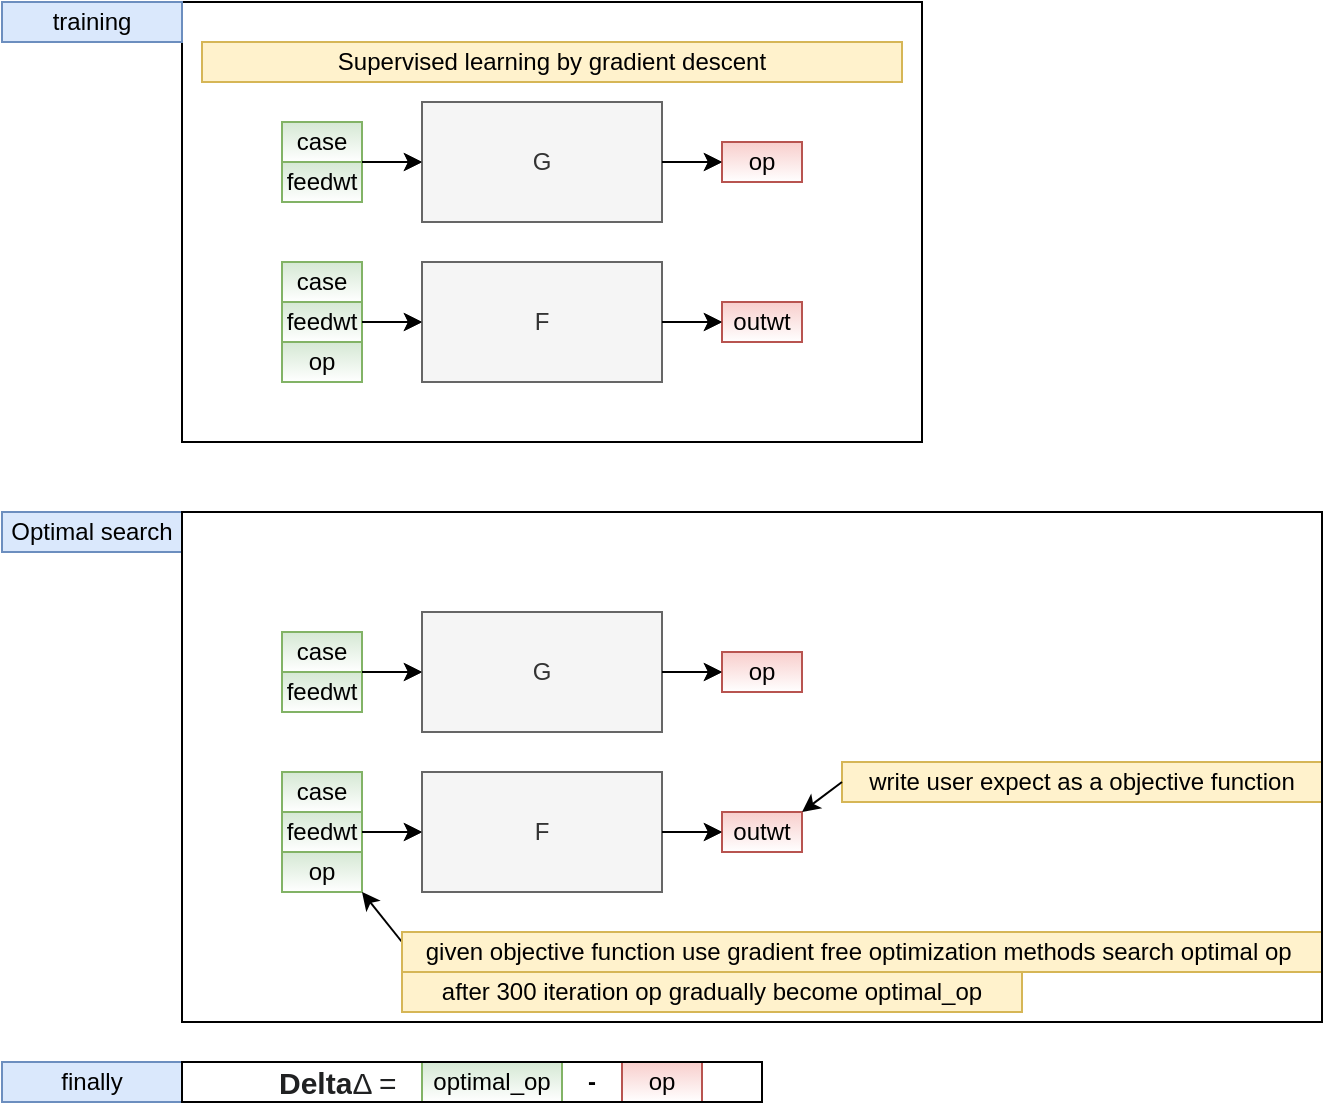 <mxfile version="14.6.1" type="github">
  <diagram id="Fa187jRMULUoXosjQ6cr" name="Page-1">
    <mxGraphModel dx="1422" dy="762" grid="1" gridSize="10" guides="1" tooltips="1" connect="1" arrows="1" fold="1" page="1" pageScale="1" pageWidth="827" pageHeight="1169" math="0" shadow="0">
      <root>
        <mxCell id="0" />
        <mxCell id="1" parent="0" />
        <mxCell id="_ButGwuy-Tsn-mBMwNqR-1" value="F" style="rounded=0;whiteSpace=wrap;html=1;fillColor=#f5f5f5;strokeColor=#666666;fontColor=#333333;" vertex="1" parent="1">
          <mxGeometry x="310" y="240" width="120" height="60" as="geometry" />
        </mxCell>
        <mxCell id="_ButGwuy-Tsn-mBMwNqR-2" value="G" style="rounded=0;whiteSpace=wrap;html=1;fillColor=#f5f5f5;strokeColor=#666666;fontColor=#333333;" vertex="1" parent="1">
          <mxGeometry x="310" y="160" width="120" height="60" as="geometry" />
        </mxCell>
        <mxCell id="_ButGwuy-Tsn-mBMwNqR-3" value="feedwt" style="text;html=1;align=center;verticalAlign=middle;whiteSpace=wrap;rounded=0;fillColor=#d5e8d4;strokeColor=#82b366;gradientColor=#ffffff;" vertex="1" parent="1">
          <mxGeometry x="240" y="190" width="40" height="20" as="geometry" />
        </mxCell>
        <mxCell id="_ButGwuy-Tsn-mBMwNqR-6" value="case" style="text;html=1;align=center;verticalAlign=middle;whiteSpace=wrap;rounded=0;fillColor=#d5e8d4;strokeColor=#82b366;gradientColor=#ffffff;" vertex="1" parent="1">
          <mxGeometry x="240" y="170" width="40" height="20" as="geometry" />
        </mxCell>
        <mxCell id="_ButGwuy-Tsn-mBMwNqR-8" value="" style="endArrow=classic;html=1;exitX=1;exitY=1;exitDx=0;exitDy=0;" edge="1" parent="1" source="_ButGwuy-Tsn-mBMwNqR-6" target="_ButGwuy-Tsn-mBMwNqR-2">
          <mxGeometry width="50" height="50" relative="1" as="geometry">
            <mxPoint x="390" y="420" as="sourcePoint" />
            <mxPoint x="440" y="370" as="targetPoint" />
          </mxGeometry>
        </mxCell>
        <mxCell id="_ButGwuy-Tsn-mBMwNqR-9" value="op" style="text;html=1;align=center;verticalAlign=middle;whiteSpace=wrap;rounded=0;fillColor=#f8cecc;strokeColor=#b85450;gradientColor=#ffffff;" vertex="1" parent="1">
          <mxGeometry x="460" y="180" width="40" height="20" as="geometry" />
        </mxCell>
        <mxCell id="_ButGwuy-Tsn-mBMwNqR-10" value="" style="endArrow=classic;html=1;exitX=1;exitY=0.5;exitDx=0;exitDy=0;entryX=0;entryY=0.5;entryDx=0;entryDy=0;" edge="1" parent="1" source="_ButGwuy-Tsn-mBMwNqR-2" target="_ButGwuy-Tsn-mBMwNqR-9">
          <mxGeometry width="50" height="50" relative="1" as="geometry">
            <mxPoint x="390" y="420" as="sourcePoint" />
            <mxPoint x="440" y="370" as="targetPoint" />
          </mxGeometry>
        </mxCell>
        <mxCell id="_ButGwuy-Tsn-mBMwNqR-12" value="case" style="text;html=1;strokeColor=#82b366;fillColor=#d5e8d4;align=center;verticalAlign=middle;whiteSpace=wrap;rounded=0;gradientColor=#ffffff;" vertex="1" parent="1">
          <mxGeometry x="240" y="240" width="40" height="20" as="geometry" />
        </mxCell>
        <mxCell id="_ButGwuy-Tsn-mBMwNqR-13" value="feedwt" style="text;html=1;strokeColor=#82b366;fillColor=#d5e8d4;align=center;verticalAlign=middle;whiteSpace=wrap;rounded=0;gradientColor=#ffffff;" vertex="1" parent="1">
          <mxGeometry x="240" y="260" width="40" height="20" as="geometry" />
        </mxCell>
        <mxCell id="_ButGwuy-Tsn-mBMwNqR-14" value="op" style="text;html=1;strokeColor=#82b366;fillColor=#d5e8d4;align=center;verticalAlign=middle;whiteSpace=wrap;rounded=0;gradientColor=#ffffff;" vertex="1" parent="1">
          <mxGeometry x="240" y="280" width="40" height="20" as="geometry" />
        </mxCell>
        <mxCell id="_ButGwuy-Tsn-mBMwNqR-16" value="outwt" style="text;html=1;strokeColor=#b85450;fillColor=#f8cecc;align=center;verticalAlign=middle;whiteSpace=wrap;rounded=0;gradientColor=#ffffff;" vertex="1" parent="1">
          <mxGeometry x="460" y="260" width="40" height="20" as="geometry" />
        </mxCell>
        <mxCell id="_ButGwuy-Tsn-mBMwNqR-17" value="" style="endArrow=classic;html=1;exitX=1;exitY=0.5;exitDx=0;exitDy=0;entryX=0;entryY=0.5;entryDx=0;entryDy=0;" edge="1" parent="1" source="_ButGwuy-Tsn-mBMwNqR-1" target="_ButGwuy-Tsn-mBMwNqR-16">
          <mxGeometry width="50" height="50" relative="1" as="geometry">
            <mxPoint x="390" y="420" as="sourcePoint" />
            <mxPoint x="440" y="370" as="targetPoint" />
          </mxGeometry>
        </mxCell>
        <mxCell id="_ButGwuy-Tsn-mBMwNqR-18" value="" style="endArrow=classic;html=1;exitX=1;exitY=0.5;exitDx=0;exitDy=0;" edge="1" parent="1" source="_ButGwuy-Tsn-mBMwNqR-13" target="_ButGwuy-Tsn-mBMwNqR-1">
          <mxGeometry width="50" height="50" relative="1" as="geometry">
            <mxPoint x="390" y="420" as="sourcePoint" />
            <mxPoint x="440" y="370" as="targetPoint" />
          </mxGeometry>
        </mxCell>
        <mxCell id="_ButGwuy-Tsn-mBMwNqR-19" value="Supervised learning by&amp;nbsp;gradient descent" style="text;html=1;strokeColor=#d6b656;fillColor=#fff2cc;align=center;verticalAlign=middle;whiteSpace=wrap;rounded=0;" vertex="1" parent="1">
          <mxGeometry x="200" y="130" width="350" height="20" as="geometry" />
        </mxCell>
        <mxCell id="_ButGwuy-Tsn-mBMwNqR-20" value="" style="rounded=0;whiteSpace=wrap;html=1;strokeColor=#000000;gradientColor=#ffffff;fillColor=none;" vertex="1" parent="1">
          <mxGeometry x="190" y="110" width="370" height="220" as="geometry" />
        </mxCell>
        <mxCell id="_ButGwuy-Tsn-mBMwNqR-21" value="train" style="text;html=1;strokeColor=#6c8ebf;fillColor=#dae8fc;align=center;verticalAlign=middle;whiteSpace=wrap;rounded=0;" vertex="1" parent="1">
          <mxGeometry x="150" y="110" width="40" height="20" as="geometry" />
        </mxCell>
        <mxCell id="_ButGwuy-Tsn-mBMwNqR-24" value="F" style="rounded=0;whiteSpace=wrap;html=1;fillColor=#f5f5f5;strokeColor=#666666;fontColor=#333333;" vertex="1" parent="1">
          <mxGeometry x="310" y="240" width="120" height="60" as="geometry" />
        </mxCell>
        <mxCell id="_ButGwuy-Tsn-mBMwNqR-25" value="G" style="rounded=0;whiteSpace=wrap;html=1;fillColor=#f5f5f5;strokeColor=#666666;fontColor=#333333;" vertex="1" parent="1">
          <mxGeometry x="310" y="160" width="120" height="60" as="geometry" />
        </mxCell>
        <mxCell id="_ButGwuy-Tsn-mBMwNqR-26" value="feedwt" style="text;html=1;align=center;verticalAlign=middle;whiteSpace=wrap;rounded=0;fillColor=#d5e8d4;strokeColor=#82b366;gradientColor=#ffffff;" vertex="1" parent="1">
          <mxGeometry x="240" y="190" width="40" height="20" as="geometry" />
        </mxCell>
        <mxCell id="_ButGwuy-Tsn-mBMwNqR-27" value="case" style="text;html=1;align=center;verticalAlign=middle;whiteSpace=wrap;rounded=0;fillColor=#d5e8d4;strokeColor=#82b366;gradientColor=#ffffff;" vertex="1" parent="1">
          <mxGeometry x="240" y="170" width="40" height="20" as="geometry" />
        </mxCell>
        <mxCell id="_ButGwuy-Tsn-mBMwNqR-28" value="" style="endArrow=classic;html=1;exitX=1;exitY=1;exitDx=0;exitDy=0;" edge="1" parent="1" source="_ButGwuy-Tsn-mBMwNqR-27" target="_ButGwuy-Tsn-mBMwNqR-25">
          <mxGeometry width="50" height="50" relative="1" as="geometry">
            <mxPoint x="390" y="420" as="sourcePoint" />
            <mxPoint x="440" y="370" as="targetPoint" />
          </mxGeometry>
        </mxCell>
        <mxCell id="_ButGwuy-Tsn-mBMwNqR-29" value="op" style="text;html=1;align=center;verticalAlign=middle;whiteSpace=wrap;rounded=0;fillColor=#f8cecc;strokeColor=#b85450;gradientColor=#ffffff;" vertex="1" parent="1">
          <mxGeometry x="460" y="180" width="40" height="20" as="geometry" />
        </mxCell>
        <mxCell id="_ButGwuy-Tsn-mBMwNqR-30" value="" style="endArrow=classic;html=1;exitX=1;exitY=0.5;exitDx=0;exitDy=0;entryX=0;entryY=0.5;entryDx=0;entryDy=0;" edge="1" parent="1" source="_ButGwuy-Tsn-mBMwNqR-25" target="_ButGwuy-Tsn-mBMwNqR-29">
          <mxGeometry width="50" height="50" relative="1" as="geometry">
            <mxPoint x="390" y="420" as="sourcePoint" />
            <mxPoint x="440" y="370" as="targetPoint" />
          </mxGeometry>
        </mxCell>
        <mxCell id="_ButGwuy-Tsn-mBMwNqR-31" value="case" style="text;html=1;strokeColor=#82b366;fillColor=#d5e8d4;align=center;verticalAlign=middle;whiteSpace=wrap;rounded=0;gradientColor=#ffffff;" vertex="1" parent="1">
          <mxGeometry x="240" y="240" width="40" height="20" as="geometry" />
        </mxCell>
        <mxCell id="_ButGwuy-Tsn-mBMwNqR-32" value="feedwt" style="text;html=1;strokeColor=#82b366;fillColor=#d5e8d4;align=center;verticalAlign=middle;whiteSpace=wrap;rounded=0;gradientColor=#ffffff;" vertex="1" parent="1">
          <mxGeometry x="240" y="260" width="40" height="20" as="geometry" />
        </mxCell>
        <mxCell id="_ButGwuy-Tsn-mBMwNqR-33" value="op" style="text;html=1;strokeColor=#82b366;fillColor=#d5e8d4;align=center;verticalAlign=middle;whiteSpace=wrap;rounded=0;gradientColor=#ffffff;" vertex="1" parent="1">
          <mxGeometry x="240" y="280" width="40" height="20" as="geometry" />
        </mxCell>
        <mxCell id="_ButGwuy-Tsn-mBMwNqR-34" value="outwt" style="text;html=1;strokeColor=#b85450;fillColor=#f8cecc;align=center;verticalAlign=middle;whiteSpace=wrap;rounded=0;gradientColor=#ffffff;" vertex="1" parent="1">
          <mxGeometry x="460" y="260" width="40" height="20" as="geometry" />
        </mxCell>
        <mxCell id="_ButGwuy-Tsn-mBMwNqR-35" value="" style="endArrow=classic;html=1;exitX=1;exitY=0.5;exitDx=0;exitDy=0;entryX=0;entryY=0.5;entryDx=0;entryDy=0;" edge="1" parent="1" source="_ButGwuy-Tsn-mBMwNqR-24" target="_ButGwuy-Tsn-mBMwNqR-34">
          <mxGeometry width="50" height="50" relative="1" as="geometry">
            <mxPoint x="390" y="420" as="sourcePoint" />
            <mxPoint x="440" y="370" as="targetPoint" />
          </mxGeometry>
        </mxCell>
        <mxCell id="_ButGwuy-Tsn-mBMwNqR-36" value="" style="endArrow=classic;html=1;exitX=1;exitY=0.5;exitDx=0;exitDy=0;" edge="1" parent="1" source="_ButGwuy-Tsn-mBMwNqR-32" target="_ButGwuy-Tsn-mBMwNqR-24">
          <mxGeometry width="50" height="50" relative="1" as="geometry">
            <mxPoint x="390" y="420" as="sourcePoint" />
            <mxPoint x="440" y="370" as="targetPoint" />
          </mxGeometry>
        </mxCell>
        <mxCell id="_ButGwuy-Tsn-mBMwNqR-37" value="Supervised learning by&amp;nbsp;gradient descent" style="text;html=1;strokeColor=#d6b656;fillColor=#fff2cc;align=center;verticalAlign=middle;whiteSpace=wrap;rounded=0;" vertex="1" parent="1">
          <mxGeometry x="200" y="130" width="350" height="20" as="geometry" />
        </mxCell>
        <mxCell id="_ButGwuy-Tsn-mBMwNqR-38" value="" style="rounded=0;whiteSpace=wrap;html=1;strokeColor=#000000;gradientColor=#ffffff;fillColor=none;" vertex="1" parent="1">
          <mxGeometry x="190" y="110" width="370" height="220" as="geometry" />
        </mxCell>
        <mxCell id="_ButGwuy-Tsn-mBMwNqR-39" value="training" style="text;html=1;strokeColor=#6c8ebf;fillColor=#dae8fc;align=center;verticalAlign=middle;whiteSpace=wrap;rounded=0;" vertex="1" parent="1">
          <mxGeometry x="100" y="110" width="90" height="20" as="geometry" />
        </mxCell>
        <mxCell id="_ButGwuy-Tsn-mBMwNqR-40" value="F" style="rounded=0;whiteSpace=wrap;html=1;fillColor=#f5f5f5;strokeColor=#666666;fontColor=#333333;" vertex="1" parent="1">
          <mxGeometry x="310" y="495" width="120" height="60" as="geometry" />
        </mxCell>
        <mxCell id="_ButGwuy-Tsn-mBMwNqR-41" value="G" style="rounded=0;whiteSpace=wrap;html=1;fillColor=#f5f5f5;strokeColor=#666666;fontColor=#333333;" vertex="1" parent="1">
          <mxGeometry x="310" y="415" width="120" height="60" as="geometry" />
        </mxCell>
        <mxCell id="_ButGwuy-Tsn-mBMwNqR-42" value="feedwt" style="text;html=1;align=center;verticalAlign=middle;whiteSpace=wrap;rounded=0;fillColor=#d5e8d4;strokeColor=#82b366;gradientColor=#ffffff;" vertex="1" parent="1">
          <mxGeometry x="240" y="445" width="40" height="20" as="geometry" />
        </mxCell>
        <mxCell id="_ButGwuy-Tsn-mBMwNqR-43" value="case" style="text;html=1;align=center;verticalAlign=middle;whiteSpace=wrap;rounded=0;fillColor=#d5e8d4;strokeColor=#82b366;gradientColor=#ffffff;" vertex="1" parent="1">
          <mxGeometry x="240" y="425" width="40" height="20" as="geometry" />
        </mxCell>
        <mxCell id="_ButGwuy-Tsn-mBMwNqR-44" value="" style="endArrow=classic;html=1;exitX=1;exitY=1;exitDx=0;exitDy=0;" edge="1" parent="1" source="_ButGwuy-Tsn-mBMwNqR-43" target="_ButGwuy-Tsn-mBMwNqR-41">
          <mxGeometry width="50" height="50" relative="1" as="geometry">
            <mxPoint x="390" y="675" as="sourcePoint" />
            <mxPoint x="440" y="625" as="targetPoint" />
          </mxGeometry>
        </mxCell>
        <mxCell id="_ButGwuy-Tsn-mBMwNqR-45" value="op" style="text;html=1;align=center;verticalAlign=middle;whiteSpace=wrap;rounded=0;fillColor=#f8cecc;strokeColor=#b85450;gradientColor=#ffffff;" vertex="1" parent="1">
          <mxGeometry x="460" y="435" width="40" height="20" as="geometry" />
        </mxCell>
        <mxCell id="_ButGwuy-Tsn-mBMwNqR-46" value="" style="endArrow=classic;html=1;exitX=1;exitY=0.5;exitDx=0;exitDy=0;entryX=0;entryY=0.5;entryDx=0;entryDy=0;" edge="1" parent="1" source="_ButGwuy-Tsn-mBMwNqR-41" target="_ButGwuy-Tsn-mBMwNqR-45">
          <mxGeometry width="50" height="50" relative="1" as="geometry">
            <mxPoint x="390" y="675" as="sourcePoint" />
            <mxPoint x="440" y="625" as="targetPoint" />
          </mxGeometry>
        </mxCell>
        <mxCell id="_ButGwuy-Tsn-mBMwNqR-47" value="case" style="text;html=1;strokeColor=#82b366;fillColor=#d5e8d4;align=center;verticalAlign=middle;whiteSpace=wrap;rounded=0;gradientColor=#ffffff;" vertex="1" parent="1">
          <mxGeometry x="240" y="495" width="40" height="20" as="geometry" />
        </mxCell>
        <mxCell id="_ButGwuy-Tsn-mBMwNqR-48" value="feedwt" style="text;html=1;strokeColor=#82b366;fillColor=#d5e8d4;align=center;verticalAlign=middle;whiteSpace=wrap;rounded=0;gradientColor=#ffffff;" vertex="1" parent="1">
          <mxGeometry x="240" y="515" width="40" height="20" as="geometry" />
        </mxCell>
        <mxCell id="_ButGwuy-Tsn-mBMwNqR-49" value="op" style="text;html=1;strokeColor=#82b366;fillColor=#d5e8d4;align=center;verticalAlign=middle;whiteSpace=wrap;rounded=0;gradientColor=#ffffff;" vertex="1" parent="1">
          <mxGeometry x="240" y="535" width="40" height="20" as="geometry" />
        </mxCell>
        <mxCell id="_ButGwuy-Tsn-mBMwNqR-50" value="outwt" style="text;html=1;strokeColor=#b85450;fillColor=#f8cecc;align=center;verticalAlign=middle;whiteSpace=wrap;rounded=0;gradientColor=#ffffff;" vertex="1" parent="1">
          <mxGeometry x="460" y="515" width="40" height="20" as="geometry" />
        </mxCell>
        <mxCell id="_ButGwuy-Tsn-mBMwNqR-51" value="" style="endArrow=classic;html=1;exitX=1;exitY=0.5;exitDx=0;exitDy=0;entryX=0;entryY=0.5;entryDx=0;entryDy=0;" edge="1" parent="1" source="_ButGwuy-Tsn-mBMwNqR-40" target="_ButGwuy-Tsn-mBMwNqR-50">
          <mxGeometry width="50" height="50" relative="1" as="geometry">
            <mxPoint x="390" y="675" as="sourcePoint" />
            <mxPoint x="440" y="625" as="targetPoint" />
          </mxGeometry>
        </mxCell>
        <mxCell id="_ButGwuy-Tsn-mBMwNqR-52" value="" style="endArrow=classic;html=1;exitX=1;exitY=0.5;exitDx=0;exitDy=0;" edge="1" parent="1" source="_ButGwuy-Tsn-mBMwNqR-48" target="_ButGwuy-Tsn-mBMwNqR-40">
          <mxGeometry width="50" height="50" relative="1" as="geometry">
            <mxPoint x="390" y="675" as="sourcePoint" />
            <mxPoint x="440" y="625" as="targetPoint" />
          </mxGeometry>
        </mxCell>
        <mxCell id="_ButGwuy-Tsn-mBMwNqR-55" value="train" style="text;html=1;strokeColor=#6c8ebf;fillColor=#dae8fc;align=center;verticalAlign=middle;whiteSpace=wrap;rounded=0;" vertex="1" parent="1">
          <mxGeometry x="150" y="365" width="40" height="20" as="geometry" />
        </mxCell>
        <mxCell id="_ButGwuy-Tsn-mBMwNqR-56" value="F" style="rounded=0;whiteSpace=wrap;html=1;fillColor=#f5f5f5;strokeColor=#666666;fontColor=#333333;" vertex="1" parent="1">
          <mxGeometry x="310" y="495" width="120" height="60" as="geometry" />
        </mxCell>
        <mxCell id="_ButGwuy-Tsn-mBMwNqR-57" value="G" style="rounded=0;whiteSpace=wrap;html=1;fillColor=#f5f5f5;strokeColor=#666666;fontColor=#333333;" vertex="1" parent="1">
          <mxGeometry x="310" y="415" width="120" height="60" as="geometry" />
        </mxCell>
        <mxCell id="_ButGwuy-Tsn-mBMwNqR-58" value="feedwt" style="text;html=1;align=center;verticalAlign=middle;whiteSpace=wrap;rounded=0;fillColor=#d5e8d4;strokeColor=#82b366;gradientColor=#ffffff;" vertex="1" parent="1">
          <mxGeometry x="240" y="445" width="40" height="20" as="geometry" />
        </mxCell>
        <mxCell id="_ButGwuy-Tsn-mBMwNqR-59" value="case" style="text;html=1;align=center;verticalAlign=middle;whiteSpace=wrap;rounded=0;fillColor=#d5e8d4;strokeColor=#82b366;gradientColor=#ffffff;" vertex="1" parent="1">
          <mxGeometry x="240" y="425" width="40" height="20" as="geometry" />
        </mxCell>
        <mxCell id="_ButGwuy-Tsn-mBMwNqR-60" value="" style="endArrow=classic;html=1;exitX=1;exitY=1;exitDx=0;exitDy=0;" edge="1" parent="1" source="_ButGwuy-Tsn-mBMwNqR-59" target="_ButGwuy-Tsn-mBMwNqR-57">
          <mxGeometry width="50" height="50" relative="1" as="geometry">
            <mxPoint x="390" y="675" as="sourcePoint" />
            <mxPoint x="440" y="625" as="targetPoint" />
          </mxGeometry>
        </mxCell>
        <mxCell id="_ButGwuy-Tsn-mBMwNqR-61" value="op" style="text;html=1;align=center;verticalAlign=middle;whiteSpace=wrap;rounded=0;fillColor=#f8cecc;strokeColor=#b85450;gradientColor=#ffffff;" vertex="1" parent="1">
          <mxGeometry x="460" y="435" width="40" height="20" as="geometry" />
        </mxCell>
        <mxCell id="_ButGwuy-Tsn-mBMwNqR-62" value="" style="endArrow=classic;html=1;exitX=1;exitY=0.5;exitDx=0;exitDy=0;entryX=0;entryY=0.5;entryDx=0;entryDy=0;" edge="1" parent="1" source="_ButGwuy-Tsn-mBMwNqR-57" target="_ButGwuy-Tsn-mBMwNqR-61">
          <mxGeometry width="50" height="50" relative="1" as="geometry">
            <mxPoint x="390" y="675" as="sourcePoint" />
            <mxPoint x="440" y="625" as="targetPoint" />
          </mxGeometry>
        </mxCell>
        <mxCell id="_ButGwuy-Tsn-mBMwNqR-63" value="case" style="text;html=1;strokeColor=#82b366;fillColor=#d5e8d4;align=center;verticalAlign=middle;whiteSpace=wrap;rounded=0;gradientColor=#ffffff;" vertex="1" parent="1">
          <mxGeometry x="240" y="495" width="40" height="20" as="geometry" />
        </mxCell>
        <mxCell id="_ButGwuy-Tsn-mBMwNqR-64" value="feedwt" style="text;html=1;strokeColor=#82b366;fillColor=#d5e8d4;align=center;verticalAlign=middle;whiteSpace=wrap;rounded=0;gradientColor=#ffffff;" vertex="1" parent="1">
          <mxGeometry x="240" y="515" width="40" height="20" as="geometry" />
        </mxCell>
        <mxCell id="_ButGwuy-Tsn-mBMwNqR-65" value="op" style="text;html=1;strokeColor=#82b366;fillColor=#d5e8d4;align=center;verticalAlign=middle;whiteSpace=wrap;rounded=0;gradientColor=#ffffff;" vertex="1" parent="1">
          <mxGeometry x="240" y="535" width="40" height="20" as="geometry" />
        </mxCell>
        <mxCell id="_ButGwuy-Tsn-mBMwNqR-66" value="outwt" style="text;html=1;strokeColor=#b85450;fillColor=#f8cecc;align=center;verticalAlign=middle;whiteSpace=wrap;rounded=0;gradientColor=#ffffff;" vertex="1" parent="1">
          <mxGeometry x="460" y="515" width="40" height="20" as="geometry" />
        </mxCell>
        <mxCell id="_ButGwuy-Tsn-mBMwNqR-67" value="" style="endArrow=classic;html=1;exitX=1;exitY=0.5;exitDx=0;exitDy=0;entryX=0;entryY=0.5;entryDx=0;entryDy=0;" edge="1" parent="1" source="_ButGwuy-Tsn-mBMwNqR-56" target="_ButGwuy-Tsn-mBMwNqR-66">
          <mxGeometry width="50" height="50" relative="1" as="geometry">
            <mxPoint x="390" y="675" as="sourcePoint" />
            <mxPoint x="440" y="625" as="targetPoint" />
          </mxGeometry>
        </mxCell>
        <mxCell id="_ButGwuy-Tsn-mBMwNqR-68" value="" style="endArrow=classic;html=1;exitX=1;exitY=0.5;exitDx=0;exitDy=0;" edge="1" parent="1" source="_ButGwuy-Tsn-mBMwNqR-64" target="_ButGwuy-Tsn-mBMwNqR-56">
          <mxGeometry width="50" height="50" relative="1" as="geometry">
            <mxPoint x="390" y="675" as="sourcePoint" />
            <mxPoint x="440" y="625" as="targetPoint" />
          </mxGeometry>
        </mxCell>
        <mxCell id="_ButGwuy-Tsn-mBMwNqR-71" value="Optimal search" style="text;html=1;strokeColor=#6c8ebf;fillColor=#dae8fc;align=center;verticalAlign=middle;whiteSpace=wrap;rounded=0;" vertex="1" parent="1">
          <mxGeometry x="100" y="365" width="90" height="20" as="geometry" />
        </mxCell>
        <mxCell id="_ButGwuy-Tsn-mBMwNqR-72" value="write user&amp;nbsp;expect as a&amp;nbsp;objective function" style="text;html=1;strokeColor=#d6b656;fillColor=#fff2cc;align=center;verticalAlign=middle;whiteSpace=wrap;rounded=0;" vertex="1" parent="1">
          <mxGeometry x="520" y="490" width="240" height="20" as="geometry" />
        </mxCell>
        <mxCell id="_ButGwuy-Tsn-mBMwNqR-73" value="" style="endArrow=classic;html=1;entryX=1;entryY=0;entryDx=0;entryDy=0;exitX=0;exitY=0.5;exitDx=0;exitDy=0;" edge="1" parent="1" source="_ButGwuy-Tsn-mBMwNqR-72" target="_ButGwuy-Tsn-mBMwNqR-66">
          <mxGeometry width="50" height="50" relative="1" as="geometry">
            <mxPoint x="390" y="370" as="sourcePoint" />
            <mxPoint x="440" y="320" as="targetPoint" />
          </mxGeometry>
        </mxCell>
        <mxCell id="_ButGwuy-Tsn-mBMwNqR-74" value="" style="endArrow=classic;html=1;entryX=1;entryY=1;entryDx=0;entryDy=0;" edge="1" parent="1" target="_ButGwuy-Tsn-mBMwNqR-65">
          <mxGeometry width="50" height="50" relative="1" as="geometry">
            <mxPoint x="300" y="580" as="sourcePoint" />
            <mxPoint x="440" y="320" as="targetPoint" />
          </mxGeometry>
        </mxCell>
        <mxCell id="_ButGwuy-Tsn-mBMwNqR-75" value="given objective function use gradient free optimization methods search&amp;nbsp;optimal op&amp;nbsp;" style="text;html=1;strokeColor=#d6b656;fillColor=#fff2cc;align=center;verticalAlign=middle;whiteSpace=wrap;rounded=0;" vertex="1" parent="1">
          <mxGeometry x="300" y="575" width="460" height="20" as="geometry" />
        </mxCell>
        <mxCell id="_ButGwuy-Tsn-mBMwNqR-76" value="" style="rounded=0;whiteSpace=wrap;html=1;strokeColor=#000000;fillColor=none;gradientColor=#ffffff;" vertex="1" parent="1">
          <mxGeometry x="190" y="365" width="570" height="255" as="geometry" />
        </mxCell>
        <mxCell id="_ButGwuy-Tsn-mBMwNqR-78" value="&lt;span lang=&quot;en&quot; style=&quot;color: rgb(32 , 33 , 34) ; font-family: sans-serif ; font-size: 15.008px ; background-color: rgb(255 , 255 , 255)&quot;&gt;&lt;b&gt;Delta&lt;/b&gt;&lt;/span&gt;&lt;span style=&quot;color: rgb(32 , 33 , 34) ; font-family: sans-serif ; font-size: 15.008px ; background-color: rgb(255 , 255 , 255)&quot;&gt;Δ =&amp;nbsp;&lt;/span&gt;" style="text;html=1;align=center;verticalAlign=middle;whiteSpace=wrap;rounded=0;" vertex="1" parent="1">
          <mxGeometry x="210" y="640" width="120" height="20" as="geometry" />
        </mxCell>
        <mxCell id="_ButGwuy-Tsn-mBMwNqR-79" value="optimal_op" style="text;html=1;strokeColor=#82b366;fillColor=#d5e8d4;align=center;verticalAlign=middle;whiteSpace=wrap;rounded=0;gradientColor=#ffffff;" vertex="1" parent="1">
          <mxGeometry x="310" y="640" width="70" height="20" as="geometry" />
        </mxCell>
        <mxCell id="_ButGwuy-Tsn-mBMwNqR-80" value="&lt;b&gt;-&lt;/b&gt;" style="text;html=1;strokeColor=none;fillColor=none;align=center;verticalAlign=middle;whiteSpace=wrap;rounded=0;fontColor=#000000;" vertex="1" parent="1">
          <mxGeometry x="380" y="640" width="30" height="20" as="geometry" />
        </mxCell>
        <mxCell id="_ButGwuy-Tsn-mBMwNqR-81" value="op" style="text;html=1;strokeColor=#b85450;fillColor=#f8cecc;align=center;verticalAlign=middle;whiteSpace=wrap;rounded=0;gradientColor=#ffffff;" vertex="1" parent="1">
          <mxGeometry x="410" y="640" width="40" height="20" as="geometry" />
        </mxCell>
        <mxCell id="_ButGwuy-Tsn-mBMwNqR-83" value="after 300&amp;nbsp;iteration op gradually become optimal_op" style="text;html=1;strokeColor=#d6b656;fillColor=#fff2cc;align=center;verticalAlign=middle;whiteSpace=wrap;rounded=0;" vertex="1" parent="1">
          <mxGeometry x="300" y="595" width="310" height="20" as="geometry" />
        </mxCell>
        <mxCell id="_ButGwuy-Tsn-mBMwNqR-84" style="edgeStyle=orthogonalEdgeStyle;rounded=0;orthogonalLoop=1;jettySize=auto;html=1;exitX=0.5;exitY=1;exitDx=0;exitDy=0;fontColor=#000000;" edge="1" parent="1" source="_ButGwuy-Tsn-mBMwNqR-76" target="_ButGwuy-Tsn-mBMwNqR-76">
          <mxGeometry relative="1" as="geometry" />
        </mxCell>
        <mxCell id="_ButGwuy-Tsn-mBMwNqR-85" value="finally" style="text;html=1;strokeColor=#6c8ebf;fillColor=#dae8fc;align=center;verticalAlign=middle;whiteSpace=wrap;rounded=0;" vertex="1" parent="1">
          <mxGeometry x="100" y="640" width="90" height="20" as="geometry" />
        </mxCell>
        <mxCell id="_ButGwuy-Tsn-mBMwNqR-86" value="" style="rounded=0;whiteSpace=wrap;html=1;fontColor=#000000;strokeColor=#000000;fillColor=none;gradientColor=#ffffff;" vertex="1" parent="1">
          <mxGeometry x="190" y="640" width="290" height="20" as="geometry" />
        </mxCell>
      </root>
    </mxGraphModel>
  </diagram>
</mxfile>
